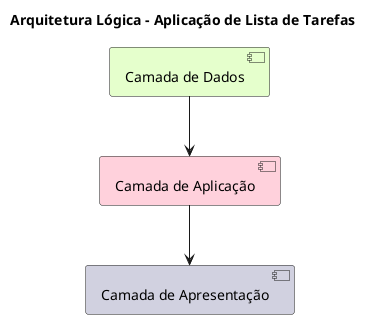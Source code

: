 @startuml
!define DATABASE_COLOR #E5FFCC
!define SERVER_COLOR #FFD1DC
!define CLIENT_COLOR #D1D1E0

title Arquitetura Lógica - Aplicação de Lista de Tarefas

[Camada de Dados] DATABASE_COLOR

[Camada de Aplicação] SERVER_COLOR

[Camada de Apresentação] CLIENT_COLOR

[Camada de Dados] --> [Camada de Aplicação]

[Camada de Aplicação] --> [Camada de Apresentação]

@enduml

